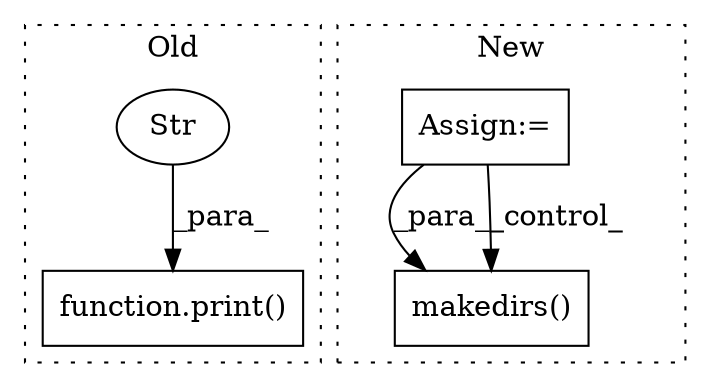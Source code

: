 digraph G {
subgraph cluster0 {
1 [label="function.print()" a="75" s="4372,4632" l="15,6" shape="box"];
3 [label="Str" a="66" s="4387" l="245" shape="ellipse"];
label = "Old";
style="dotted";
}
subgraph cluster1 {
2 [label="makedirs()" a="75" s="4827,4850" l="12,16" shape="box"];
4 [label="Assign:=" a="68" s="4464" l="3" shape="box"];
label = "New";
style="dotted";
}
3 -> 1 [label="_para_"];
4 -> 2 [label="_para_"];
4 -> 2 [label="_control_"];
}